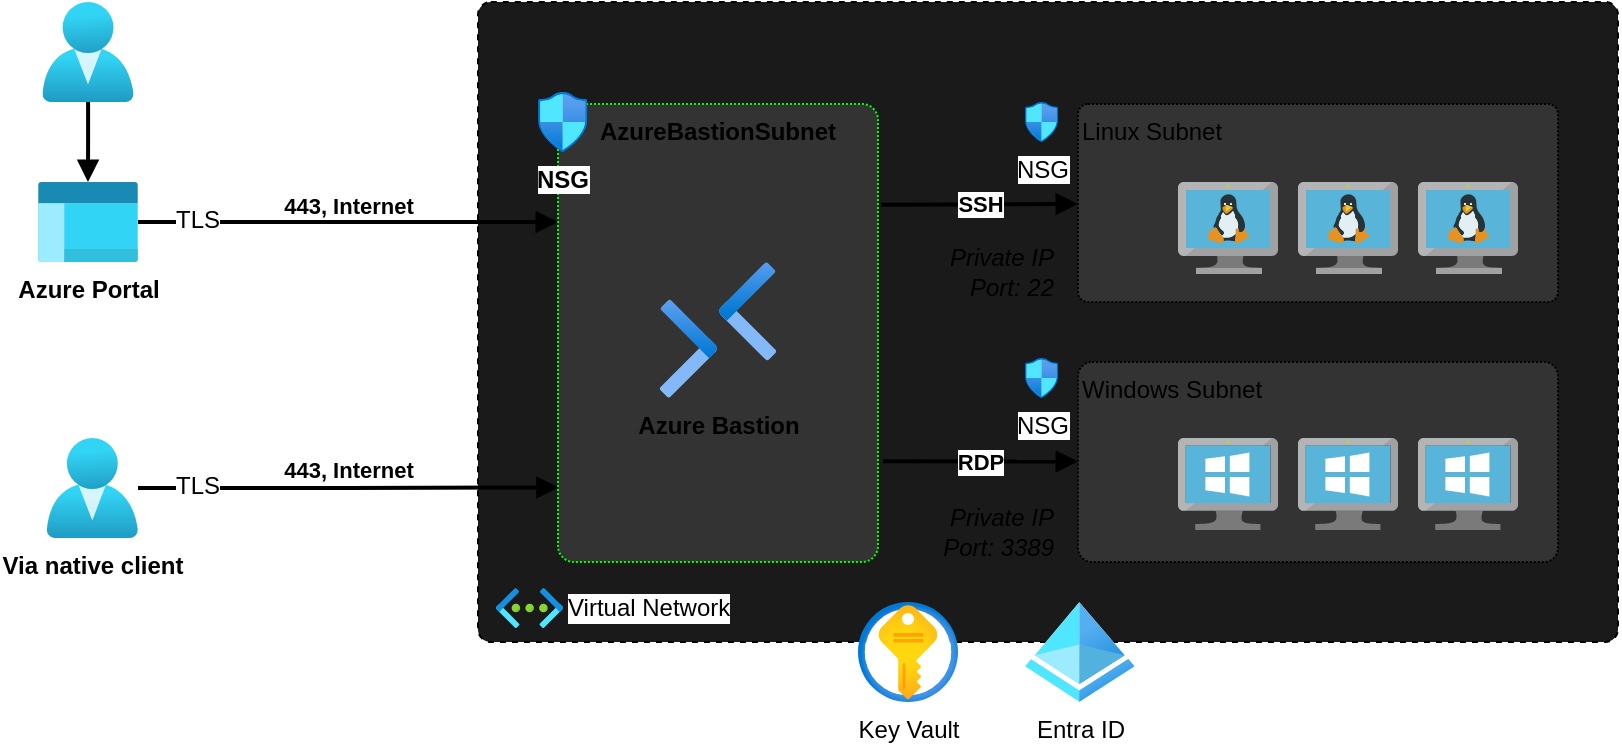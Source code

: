 <mxfile version="22.1.2" type="device">
  <diagram name="Page-1" id="ng4yIc0IXgvSIu29iHxp">
    <mxGraphModel dx="1652" dy="546" grid="0" gridSize="10" guides="1" tooltips="1" connect="1" arrows="1" fold="1" page="0" pageScale="1" pageWidth="850" pageHeight="1100" math="0" shadow="0">
      <root>
        <mxCell id="0" />
        <mxCell id="1" parent="0" />
        <mxCell id="Ob0vPPx2EweI2x7Xt3Mf-8" value="" style="rounded=1;whiteSpace=wrap;html=1;dashed=1;arcSize=2;fillColor=#1A1A1A;" parent="1" vertex="1">
          <mxGeometry x="210" y="150" width="570" height="320" as="geometry" />
        </mxCell>
        <mxCell id="Ob0vPPx2EweI2x7Xt3Mf-9" value="Linux&amp;nbsp;Subnet" style="rounded=1;whiteSpace=wrap;html=1;align=left;verticalAlign=top;dashed=1;dashPattern=1 1;arcSize=5;fillColor=#333333;" parent="1" vertex="1">
          <mxGeometry x="510" y="201" width="240" height="99" as="geometry" />
        </mxCell>
        <mxCell id="Ob0vPPx2EweI2x7Xt3Mf-10" value="Windows&amp;nbsp;Subnet" style="rounded=1;whiteSpace=wrap;html=1;align=left;verticalAlign=top;dashed=1;dashPattern=1 1;arcSize=7;fillColor=#333333;" parent="1" vertex="1">
          <mxGeometry x="510" y="330" width="240" height="100" as="geometry" />
        </mxCell>
        <mxCell id="Ob0vPPx2EweI2x7Xt3Mf-11" value="AzureBastionSubnet" style="rounded=1;whiteSpace=wrap;html=1;arcSize=5;dashed=1;dashPattern=1 1;fontStyle=1;verticalAlign=top;fillColor=#333333;strokeColor=#00FF00;" parent="1" vertex="1">
          <mxGeometry x="250" y="201" width="160" height="229" as="geometry" />
        </mxCell>
        <mxCell id="Ob0vPPx2EweI2x7Xt3Mf-2" value="Azure Portal" style="image;aspect=fixed;html=1;points=[];align=center;fontSize=12;image=img/lib/azure2/general/Management_Portal.svg;fontStyle=1" parent="1" vertex="1">
          <mxGeometry x="-10" y="240" width="50" height="40" as="geometry" />
        </mxCell>
        <mxCell id="Ob0vPPx2EweI2x7Xt3Mf-3" value="" style="image;sketch=0;aspect=fixed;html=1;points=[];align=center;fontSize=12;image=img/lib/mscae/VM_Linux.svg;" parent="1" vertex="1">
          <mxGeometry x="560" y="240" width="50" height="46" as="geometry" />
        </mxCell>
        <mxCell id="Ob0vPPx2EweI2x7Xt3Mf-4" value="" style="image;sketch=0;aspect=fixed;html=1;points=[];align=center;fontSize=12;image=img/lib/mscae/VirtualMachineWindows.svg;" parent="1" vertex="1">
          <mxGeometry x="560" y="368" width="50" height="46" as="geometry" />
        </mxCell>
        <mxCell id="Ob0vPPx2EweI2x7Xt3Mf-12" value="Virtual Network" style="image;aspect=fixed;html=1;points=[];align=left;fontSize=12;image=img/lib/azure2/networking/Virtual_Networks.svg;labelPosition=right;verticalLabelPosition=middle;verticalAlign=middle;" parent="1" vertex="1">
          <mxGeometry x="219.0" y="443" width="33.5" height="20" as="geometry" />
        </mxCell>
        <mxCell id="Ob0vPPx2EweI2x7Xt3Mf-13" value="NSG" style="image;aspect=fixed;html=1;points=[];align=center;fontSize=12;image=img/lib/azure2/networking/Network_Security_Groups.svg;fontStyle=1" parent="1" vertex="1">
          <mxGeometry x="240" y="195" width="24.71" height="30" as="geometry" />
        </mxCell>
        <mxCell id="Ob0vPPx2EweI2x7Xt3Mf-14" value="Azure Bastion" style="image;aspect=fixed;html=1;points=[];align=center;fontSize=12;image=img/lib/azure2/networking/Bastions.svg;fontStyle=1;labelBackgroundColor=none;" parent="1" vertex="1">
          <mxGeometry x="301" y="280" width="58.0" height="68" as="geometry" />
        </mxCell>
        <mxCell id="Ob0vPPx2EweI2x7Xt3Mf-21" style="edgeStyle=orthogonalEdgeStyle;rounded=0;orthogonalLoop=1;jettySize=auto;html=1;strokeWidth=2;endArrow=block;endFill=1;" parent="1" source="Ob0vPPx2EweI2x7Xt3Mf-20" target="Ob0vPPx2EweI2x7Xt3Mf-2" edge="1">
          <mxGeometry relative="1" as="geometry" />
        </mxCell>
        <mxCell id="Ob0vPPx2EweI2x7Xt3Mf-20" value="" style="image;aspect=fixed;html=1;points=[];align=center;fontSize=12;image=img/lib/azure2/identity/Users.svg;" parent="1" vertex="1">
          <mxGeometry x="-7.85" y="150" width="45.71" height="50" as="geometry" />
        </mxCell>
        <mxCell id="Ob0vPPx2EweI2x7Xt3Mf-23" value="443, Internet" style="edgeStyle=orthogonalEdgeStyle;rounded=0;orthogonalLoop=1;jettySize=auto;html=1;entryX=0.002;entryY=0.837;entryDx=0;entryDy=0;entryPerimeter=0;endArrow=block;endFill=1;strokeWidth=2;labelPosition=center;verticalLabelPosition=top;align=center;verticalAlign=bottom;fontStyle=1" parent="1" source="Ob0vPPx2EweI2x7Xt3Mf-22" target="Ob0vPPx2EweI2x7Xt3Mf-11" edge="1">
          <mxGeometry relative="1" as="geometry" />
        </mxCell>
        <mxCell id="Ob0vPPx2EweI2x7Xt3Mf-22" value="Via native client" style="image;aspect=fixed;html=1;points=[];align=center;fontSize=12;image=img/lib/azure2/identity/Users.svg;fontStyle=1" parent="1" vertex="1">
          <mxGeometry x="-5.71" y="368" width="45.71" height="50" as="geometry" />
        </mxCell>
        <mxCell id="Ob0vPPx2EweI2x7Xt3Mf-24" value="443, Internet" style="edgeStyle=orthogonalEdgeStyle;rounded=0;orthogonalLoop=1;jettySize=auto;html=1;endArrow=block;endFill=1;strokeWidth=2;labelPosition=center;verticalLabelPosition=top;align=center;verticalAlign=bottom;fontStyle=1" parent="1" source="Ob0vPPx2EweI2x7Xt3Mf-2" edge="1">
          <mxGeometry relative="1" as="geometry">
            <mxPoint x="-20" y="403" as="sourcePoint" />
            <mxPoint x="250" y="260" as="targetPoint" />
          </mxGeometry>
        </mxCell>
        <mxCell id="Ob0vPPx2EweI2x7Xt3Mf-25" value="NSG" style="image;aspect=fixed;html=1;points=[];align=center;fontSize=12;image=img/lib/azure2/networking/Network_Security_Groups.svg;fontStyle=0" parent="1" vertex="1">
          <mxGeometry x="483.53" y="200" width="16.47" height="20" as="geometry" />
        </mxCell>
        <mxCell id="Ob0vPPx2EweI2x7Xt3Mf-26" value="SSH" style="rounded=0;orthogonalLoop=1;jettySize=auto;html=1;endArrow=block;endFill=1;strokeWidth=2;fontStyle=1;exitX=1.01;exitY=0.22;exitDx=0;exitDy=0;exitPerimeter=0;" parent="1" source="Ob0vPPx2EweI2x7Xt3Mf-11" target="Ob0vPPx2EweI2x7Xt3Mf-9" edge="1">
          <mxGeometry relative="1" as="geometry">
            <mxPoint x="-20" y="270" as="sourcePoint" />
            <mxPoint x="260" y="270" as="targetPoint" />
          </mxGeometry>
        </mxCell>
        <mxCell id="Ob0vPPx2EweI2x7Xt3Mf-27" value="RDP" style="rounded=0;orthogonalLoop=1;jettySize=auto;html=1;endArrow=block;endFill=1;strokeWidth=2;fontStyle=1;exitX=1.016;exitY=0.78;exitDx=0;exitDy=0;exitPerimeter=0;" parent="1" source="Ob0vPPx2EweI2x7Xt3Mf-11" target="Ob0vPPx2EweI2x7Xt3Mf-10" edge="1">
          <mxGeometry relative="1" as="geometry">
            <mxPoint x="420" y="291" as="sourcePoint" />
            <mxPoint x="500" y="257" as="targetPoint" />
          </mxGeometry>
        </mxCell>
        <mxCell id="Ob0vPPx2EweI2x7Xt3Mf-28" value="" style="image;sketch=0;aspect=fixed;html=1;points=[];align=center;fontSize=12;image=img/lib/mscae/VirtualMachineWindows.svg;" parent="1" vertex="1">
          <mxGeometry x="620" y="368" width="50" height="46" as="geometry" />
        </mxCell>
        <mxCell id="Ob0vPPx2EweI2x7Xt3Mf-29" value="" style="image;sketch=0;aspect=fixed;html=1;points=[];align=center;fontSize=12;image=img/lib/mscae/VirtualMachineWindows.svg;" parent="1" vertex="1">
          <mxGeometry x="680" y="368" width="50" height="46" as="geometry" />
        </mxCell>
        <mxCell id="Ob0vPPx2EweI2x7Xt3Mf-30" value="" style="image;sketch=0;aspect=fixed;html=1;points=[];align=center;fontSize=12;image=img/lib/mscae/VM_Linux.svg;" parent="1" vertex="1">
          <mxGeometry x="620" y="240" width="50" height="46" as="geometry" />
        </mxCell>
        <mxCell id="Ob0vPPx2EweI2x7Xt3Mf-31" value="" style="image;sketch=0;aspect=fixed;html=1;points=[];align=center;fontSize=12;image=img/lib/mscae/VM_Linux.svg;" parent="1" vertex="1">
          <mxGeometry x="680" y="240" width="50" height="46" as="geometry" />
        </mxCell>
        <mxCell id="Ob0vPPx2EweI2x7Xt3Mf-32" value="NSG" style="image;aspect=fixed;html=1;points=[];align=center;fontSize=12;image=img/lib/azure2/networking/Network_Security_Groups.svg;fontStyle=0" parent="1" vertex="1">
          <mxGeometry x="483.53" y="328" width="16.47" height="20" as="geometry" />
        </mxCell>
        <mxCell id="Ob0vPPx2EweI2x7Xt3Mf-35" value="TLS" style="text;html=1;strokeColor=none;fillColor=none;align=center;verticalAlign=middle;whiteSpace=wrap;rounded=0;labelBackgroundColor=default;" parent="1" vertex="1">
          <mxGeometry x="50" y="249" width="40" height="20" as="geometry" />
        </mxCell>
        <mxCell id="Ob0vPPx2EweI2x7Xt3Mf-37" value="TLS" style="text;html=1;strokeColor=none;fillColor=none;align=center;verticalAlign=middle;whiteSpace=wrap;rounded=0;labelBackgroundColor=default;" parent="1" vertex="1">
          <mxGeometry x="50" y="382" width="40" height="20" as="geometry" />
        </mxCell>
        <mxCell id="7l6vah84TW5LUdHYO0qL-1" value="Private IP&lt;br&gt;Port: 22" style="text;html=1;strokeColor=none;fillColor=none;align=right;verticalAlign=middle;whiteSpace=wrap;rounded=0;fontStyle=2" parent="1" vertex="1">
          <mxGeometry x="440" y="270" width="60" height="30" as="geometry" />
        </mxCell>
        <mxCell id="7l6vah84TW5LUdHYO0qL-10" value="Private IP&lt;br&gt;Port: 3389" style="text;html=1;strokeColor=none;fillColor=none;align=right;verticalAlign=middle;whiteSpace=wrap;rounded=0;fontStyle=2" parent="1" vertex="1">
          <mxGeometry x="440" y="400" width="60" height="30" as="geometry" />
        </mxCell>
        <mxCell id="FSOK2cnBXV9raCImHu1i-1" value="Key Vault" style="image;aspect=fixed;html=1;points=[];align=center;fontSize=12;image=img/lib/azure2/security/Key_Vaults.svg;fontStyle=0" vertex="1" parent="1">
          <mxGeometry x="400" y="450" width="50" height="50" as="geometry" />
        </mxCell>
        <mxCell id="FSOK2cnBXV9raCImHu1i-2" value="Entra ID" style="image;aspect=fixed;html=1;points=[];align=center;fontSize=12;image=img/lib/azure2/identity/Azure_Active_Directory.svg;fontStyle=0" vertex="1" parent="1">
          <mxGeometry x="483.53" y="450" width="54.69" height="50" as="geometry" />
        </mxCell>
      </root>
    </mxGraphModel>
  </diagram>
</mxfile>
